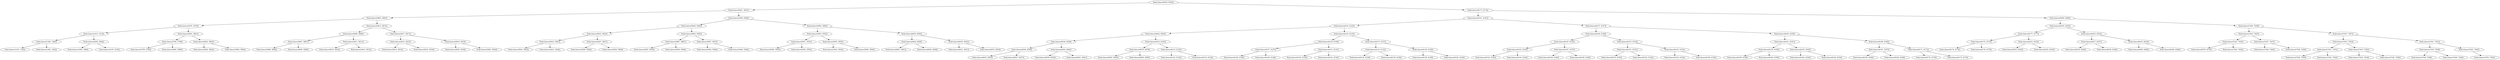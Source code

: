 digraph G{
1025613553 [label="Node{data=[6034, 6034]}"]
1025613553 -> 995398135
995398135 [label="Node{data=[5821, 5821]}"]
995398135 -> 545289188
545289188 [label="Node{data=[5805, 5805]}"]
545289188 -> 1271399973
1271399973 [label="Node{data=[3479, 3479]}"]
1271399973 -> 2049953723
2049953723 [label="Node{data=[1413, 1413]}"]
2049953723 -> 1701524000
1701524000 [label="Node{data=[1360, 1360]}"]
1701524000 -> 1188520506
1188520506 [label="Node{data=[1332, 1332]}"]
1701524000 -> 1294319083
1294319083 [label="Node{data=[1402, 1402]}"]
2049953723 -> 1232335331
1232335331 [label="Node{data=[2836, 2836]}"]
1232335331 -> 1966420191
1966420191 [label="Node{data=[1489, 1489]}"]
1232335331 -> 135158513
135158513 [label="Node{data=[3478, 3478]}"]
1271399973 -> 1755608318
1755608318 [label="Node{data=[5801, 5801]}"]
1755608318 -> 1049521376
1049521376 [label="Node{data=[5799, 5799]}"]
1049521376 -> 1650524198
1650524198 [label="Node{data=[5793, 5793]}"]
1049521376 -> 415373129
415373129 [label="Node{data=[5800, 5800]}"]
1755608318 -> 1401586475
1401586475 [label="Node{data=[5803, 5803]}"]
1401586475 -> 514727126
514727126 [label="Node{data=[5802, 5802]}"]
1401586475 -> 1948536597
1948536597 [label="Node{data=[5804, 5804]}"]
545289188 -> 2094298759
2094298759 [label="Node{data=[5813, 5813]}"]
2094298759 -> 2076193261
2076193261 [label="Node{data=[5809, 5809]}"]
2076193261 -> 367446767
367446767 [label="Node{data=[5807, 5807]}"]
367446767 -> 1131176865
1131176865 [label="Node{data=[5806, 5806]}"]
367446767 -> 483607813
483607813 [label="Node{data=[5808, 5808]}"]
2076193261 -> 1717977131
1717977131 [label="Node{data=[5811, 5811]}"]
1717977131 -> 1165250490
1165250490 [label="Node{data=[5810, 5810]}"]
1717977131 -> 1696943582
1696943582 [label="Node{data=[5812, 5812]}"]
2094298759 -> 1675151122
1675151122 [label="Node{data=[5817, 5817]}"]
1675151122 -> 938189914
938189914 [label="Node{data=[5815, 5815]}"]
938189914 -> 1350902914
1350902914 [label="Node{data=[5814, 5814]}"]
938189914 -> 520210673
520210673 [label="Node{data=[5816, 5816]}"]
1675151122 -> 985955412
985955412 [label="Node{data=[5819, 5819]}"]
985955412 -> 1357366818
1357366818 [label="Node{data=[5818, 5818]}"]
985955412 -> 700402056
700402056 [label="Node{data=[5820, 5820]}"]
995398135 -> 954747406
954747406 [label="Node{data=[5949, 5949]}"]
954747406 -> 567785371
567785371 [label="Node{data=[5829, 5829]}"]
567785371 -> 1341109077
1341109077 [label="Node{data=[5825, 5825]}"]
1341109077 -> 483348521
483348521 [label="Node{data=[5823, 5823]}"]
483348521 -> 1712181636
1712181636 [label="Node{data=[5822, 5822]}"]
483348521 -> 2063260081
2063260081 [label="Node{data=[5824, 5824]}"]
1341109077 -> 1212000416
1212000416 [label="Node{data=[5827, 5827]}"]
1212000416 -> 773191574
773191574 [label="Node{data=[5826, 5826]}"]
1212000416 -> 647791137
647791137 [label="Node{data=[5828, 5828]}"]
567785371 -> 176676882
176676882 [label="Node{data=[5945, 5945]}"]
176676882 -> 794440010
794440010 [label="Node{data=[5887, 5887]}"]
794440010 -> 779274864
779274864 [label="Node{data=[5830, 5830]}"]
794440010 -> 1815988245
1815988245 [label="Node{data=[5944, 5944]}"]
176676882 -> 1502552816
1502552816 [label="Node{data=[5947, 5947]}"]
1502552816 -> 656509162
656509162 [label="Node{data=[5946, 5946]}"]
1502552816 -> 532215604
532215604 [label="Node{data=[5948, 5948]}"]
954747406 -> 499640758
499640758 [label="Node{data=[5982, 5982]}"]
499640758 -> 1040175196
1040175196 [label="Node{data=[5953, 5953]}"]
1040175196 -> 372406737
372406737 [label="Node{data=[5951, 5951]}"]
372406737 -> 1324035444
1324035444 [label="Node{data=[5950, 5950]}"]
372406737 -> 1816389446
1816389446 [label="Node{data=[5952, 5952]}"]
1040175196 -> 796768162
796768162 [label="Node{data=[5955, 5955]}"]
796768162 -> 704950125
704950125 [label="Node{data=[5954, 5954]}"]
796768162 -> 1024698324
1024698324 [label="Node{data=[5956, 5956]}"]
499640758 -> 1318657767
1318657767 [label="Node{data=[6030, 6030]}"]
1318657767 -> 203124785
203124785 [label="Node{data=[6028, 6028]}"]
203124785 -> 57395480
57395480 [label="Node{data=[6001, 6001]}"]
203124785 -> 593945510
593945510 [label="Node{data=[6029, 6029]}"]
1318657767 -> 630107915
630107915 [label="Node{data=[6032, 6032]}"]
630107915 -> 1925437811
1925437811 [label="Node{data=[6031, 6031]}"]
630107915 -> 800980282
800980282 [label="Node{data=[6033, 6033]}"]
1025613553 -> 1003638968
1003638968 [label="Node{data=[6173, 6173]}"]
1003638968 -> 1811174974
1811174974 [label="Node{data=[6141, 6141]}"]
1811174974 -> 126878322
126878322 [label="Node{data=[6125, 6125]}"]
126878322 -> 1191472023
1191472023 [label="Node{data=[6042, 6042]}"]
1191472023 -> 1861919839
1861919839 [label="Node{data=[6038, 6038]}"]
1861919839 -> 670456344
670456344 [label="Node{data=[6036, 6036]}"]
670456344 -> 544366342
544366342 [label="Node{data=[6035, 6035]}"]
670456344 -> 1146011724
1146011724 [label="Node{data=[6037, 6037]}"]
1861919839 -> 2142067910
2142067910 [label="Node{data=[6040, 6040]}"]
2142067910 -> 1788805041
1788805041 [label="Node{data=[6039, 6039]}"]
2142067910 -> 1478887307
1478887307 [label="Node{data=[6041, 6041]}"]
1191472023 -> 1792602211
1792602211 [label="Node{data=[6103, 6103]}"]
1792602211 -> 2131155602
2131155602 [label="Node{data=[6079, 6079]}"]
2131155602 -> 1652085172
1652085172 [label="Node{data=[6045, 6045]}"]
2131155602 -> 176850991
176850991 [label="Node{data=[6085, 6085]}"]
1792602211 -> 662452981
662452981 [label="Node{data=[6123, 6123]}"]
662452981 -> 1852290754
1852290754 [label="Node{data=[6122, 6122]}"]
662452981 -> 1253457867
1253457867 [label="Node{data=[6124, 6124]}"]
126878322 -> 337841474
337841474 [label="Node{data=[6133, 6133]}"]
337841474 -> 1389246113
1389246113 [label="Node{data=[6129, 6129]}"]
1389246113 -> 21777308
21777308 [label="Node{data=[6127, 6127]}"]
21777308 -> 2063557657
2063557657 [label="Node{data=[6126, 6126]}"]
21777308 -> 1991913241
1991913241 [label="Node{data=[6128, 6128]}"]
1389246113 -> 1440904273
1440904273 [label="Node{data=[6131, 6131]}"]
1440904273 -> 915527130
915527130 [label="Node{data=[6130, 6130]}"]
1440904273 -> 927969469
927969469 [label="Node{data=[6132, 6132]}"]
337841474 -> 279610282
279610282 [label="Node{data=[6137, 6137]}"]
279610282 -> 1445735698
1445735698 [label="Node{data=[6135, 6135]}"]
1445735698 -> 1848319240
1848319240 [label="Node{data=[6134, 6134]}"]
1445735698 -> 606831144
606831144 [label="Node{data=[6136, 6136]}"]
279610282 -> 1616442068
1616442068 [label="Node{data=[6139, 6139]}"]
1616442068 -> 1462437744
1462437744 [label="Node{data=[6138, 6138]}"]
1616442068 -> 1641976768
1641976768 [label="Node{data=[6140, 6140]}"]
1811174974 -> 421291793
421291793 [label="Node{data=[6157, 6157]}"]
421291793 -> 1047914676
1047914676 [label="Node{data=[6149, 6149]}"]
1047914676 -> 829061261
829061261 [label="Node{data=[6145, 6145]}"]
829061261 -> 616541683
616541683 [label="Node{data=[6143, 6143]}"]
616541683 -> 1591833242
1591833242 [label="Node{data=[6142, 6142]}"]
616541683 -> 1329598906
1329598906 [label="Node{data=[6144, 6144]}"]
829061261 -> 764192463
764192463 [label="Node{data=[6147, 6147]}"]
764192463 -> 1946502840
1946502840 [label="Node{data=[6146, 6146]}"]
764192463 -> 564502272
564502272 [label="Node{data=[6148, 6148]}"]
1047914676 -> 1848084303
1848084303 [label="Node{data=[6153, 6153]}"]
1848084303 -> 651558554
651558554 [label="Node{data=[6151, 6151]}"]
651558554 -> 2025544830
2025544830 [label="Node{data=[6150, 6150]}"]
651558554 -> 1969979894
1969979894 [label="Node{data=[6152, 6152]}"]
1848084303 -> 665087467
665087467 [label="Node{data=[6155, 6155]}"]
665087467 -> 780957355
780957355 [label="Node{data=[6154, 6154]}"]
665087467 -> 217487272
217487272 [label="Node{data=[6156, 6156]}"]
421291793 -> 633066481
633066481 [label="Node{data=[6165, 6165]}"]
633066481 -> 569653656
569653656 [label="Node{data=[6161, 6161]}"]
569653656 -> 1811950115
1811950115 [label="Node{data=[6159, 6159]}"]
1811950115 -> 1416866780
1416866780 [label="Node{data=[6158, 6158]}"]
1811950115 -> 791465720
791465720 [label="Node{data=[6160, 6160]}"]
569653656 -> 798235260
798235260 [label="Node{data=[6163, 6163]}"]
798235260 -> 1109949599
1109949599 [label="Node{data=[6162, 6162]}"]
798235260 -> 189530701
189530701 [label="Node{data=[6164, 6164]}"]
633066481 -> 1121863378
1121863378 [label="Node{data=[6169, 6169]}"]
1121863378 -> 1293349647
1293349647 [label="Node{data=[6167, 6167]}"]
1293349647 -> 1281073846
1281073846 [label="Node{data=[6166, 6166]}"]
1293349647 -> 669949722
669949722 [label="Node{data=[6168, 6168]}"]
1121863378 -> 397850083
397850083 [label="Node{data=[6171, 6171]}"]
397850083 -> 1833087633
1833087633 [label="Node{data=[6170, 6170]}"]
397850083 -> 2090722205
2090722205 [label="Node{data=[6172, 6172]}"]
1003638968 -> 794338651
794338651 [label="Node{data=[6569, 6569]}"]
794338651 -> 232985854
232985854 [label="Node{data=[6235, 6235]}"]
232985854 -> 1968040425
1968040425 [label="Node{data=[6177, 6177]}"]
1968040425 -> 1725922774
1725922774 [label="Node{data=[6175, 6175]}"]
1725922774 -> 206007851
206007851 [label="Node{data=[6174, 6174]}"]
1725922774 -> 429313977
429313977 [label="Node{data=[6176, 6176]}"]
1968040425 -> 51281859
51281859 [label="Node{data=[6233, 6233]}"]
51281859 -> 505578425
505578425 [label="Node{data=[6232, 6232]}"]
51281859 -> 690192480
690192480 [label="Node{data=[6234, 6234]}"]
232985854 -> 115829242
115829242 [label="Node{data=[6355, 6355]}"]
115829242 -> 1986526850
1986526850 [label="Node{data=[6237, 6237]}"]
1986526850 -> 2085782716
2085782716 [label="Node{data=[6236, 6236]}"]
1986526850 -> 1229401046
1229401046 [label="Node{data=[6238, 6238]}"]
115829242 -> 1959932861
1959932861 [label="Node{data=[6416, 6416]}"]
1959932861 -> 1023950923
1023950923 [label="Node{data=[6408, 6408]}"]
1959932861 -> 1435980850
1435980850 [label="Node{data=[6546, 6546]}"]
794338651 -> 637455565
637455565 [label="Node{data=[7429, 7429]}"]
637455565 -> 1079266324
1079266324 [label="Node{data=[7425, 7425]}"]
1079266324 -> 1059149389
1059149389 [label="Node{data=[7423, 7423]}"]
1059149389 -> 1350083423
1350083423 [label="Node{data=[6570, 6570]}"]
1059149389 -> 62100793
62100793 [label="Node{data=[7424, 7424]}"]
1079266324 -> 1634028983
1634028983 [label="Node{data=[7427, 7427]}"]
1634028983 -> 1422130408
1422130408 [label="Node{data=[7426, 7426]}"]
1634028983 -> 1093984116
1093984116 [label="Node{data=[7428, 7428]}"]
637455565 -> 1588695094
1588695094 [label="Node{data=[7437, 7437]}"]
1588695094 -> 359823010
359823010 [label="Node{data=[7433, 7433]}"]
359823010 -> 1587407960
1587407960 [label="Node{data=[7431, 7431]}"]
1587407960 -> 968181632
968181632 [label="Node{data=[7430, 7430]}"]
1587407960 -> 1809272992
1809272992 [label="Node{data=[7432, 7432]}"]
359823010 -> 1838611486
1838611486 [label="Node{data=[7435, 7435]}"]
1838611486 -> 1549284056
1549284056 [label="Node{data=[7434, 7434]}"]
1838611486 -> 1329784724
1329784724 [label="Node{data=[7436, 7436]}"]
1588695094 -> 516025484
516025484 [label="Node{data=[7441, 7441]}"]
516025484 -> 1156416838
1156416838 [label="Node{data=[7439, 7439]}"]
1156416838 -> 1497276913
1497276913 [label="Node{data=[7438, 7438]}"]
1156416838 -> 18383621
18383621 [label="Node{data=[7440, 7440]}"]
516025484 -> 271366694
271366694 [label="Node{data=[7442, 7442]}"]
271366694 -> 943966928
943966928 [label="Node{data=[7455, 7455]}"]
}